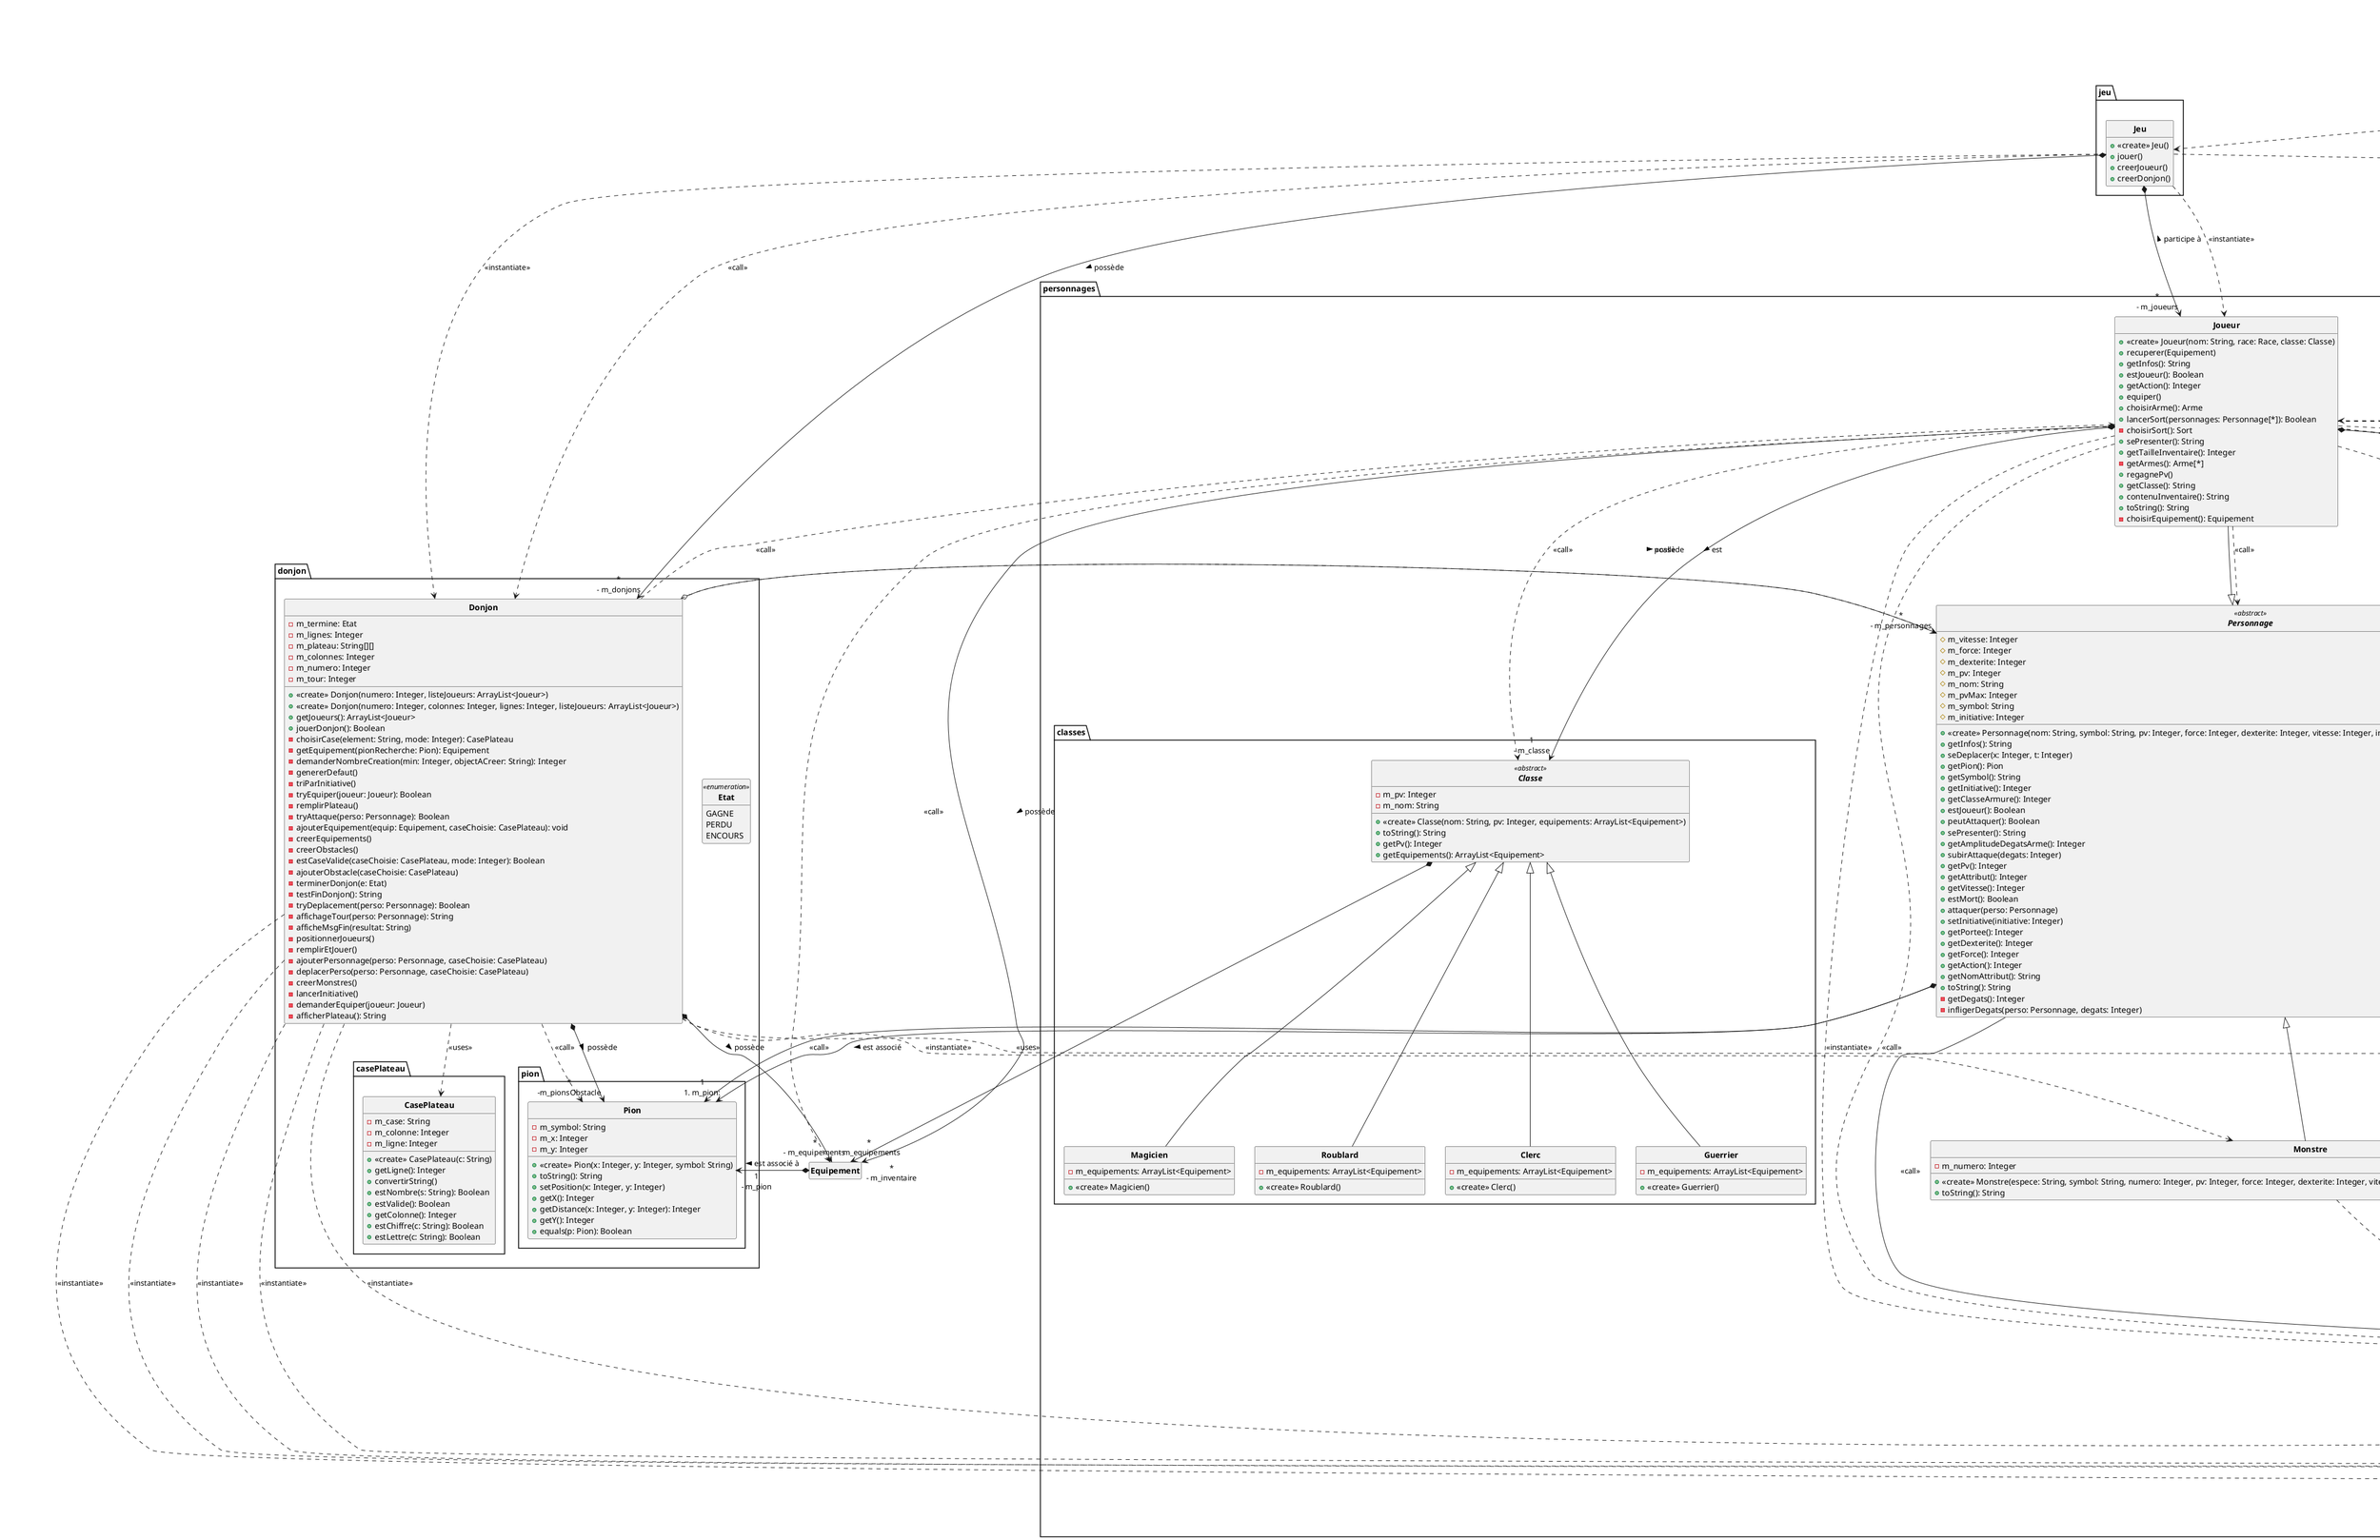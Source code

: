 @startuml
skinparam AttributeIconSize 0
skinparam classFontStyle Bold
skinparam style strictuml
hide empty members

package donjon{
    package casePlateau{
        class CasePlateau {
          - m_case: String
          - m_colonne: Integer
          - m_ligne: Integer
          + <<create>> CasePlateau(c: String)
          + getLigne(): Integer
          + convertirString()
          + estNombre(s: String): Boolean
          + estValide(): Boolean
          + getColonne(): Integer
          + estChiffre(c: String): Boolean
          + estLettre(c: String): Boolean
        }
    }
    package pion{
        class Pion {
          - m_symbol: String
          - m_x: Integer
          - m_y: Integer
          + <<create >> Pion(x: Integer, y: Integer, symbol: String)
          + toString(): String
          + setPosition(x: Integer, y: Integer)
          + getX(): Integer
          + getDistance(x: Integer, y: Integer): Integer
          + getY(): Integer
          + equals(p: Pion): Boolean
        }
    }
    enum Etat << enumeration >> {
      GAGNE
      PERDU
      ENCOURS
    }
    class Donjon {
      - m_termine: Etat
      - m_lignes: Integer
      - m_plateau: String[][]
      - m_colonnes: Integer
      - m_numero: Integer
      - m_tour: Integer
      + <<create>> Donjon(numero: Integer, listeJoueurs: ArrayList<Joueur>)
      + <<create>> Donjon(numero: Integer, colonnes: Integer, lignes: Integer, listeJoueurs: ArrayList<Joueur>)
      + getJoueurs(): ArrayList<Joueur>
      + jouerDonjon(): Boolean
      - choisirCase(element: String, mode: Integer): CasePlateau
      - getEquipement(pionRecherche: Pion): Equipement
      - demanderNombreCreation(min: Integer, objectACreer: String): Integer
      - genererDefaut()
      - triParInitiative()
      - tryEquiper(joueur: Joueur): Boolean
      - remplirPlateau()
      - tryAttaque(perso: Personnage): Boolean
      - ajouterEquipement(equip: Equipement, caseChoisie: CasePlateau): void
      - creerEquipements()
      - creerObstacles()
      - estCaseValide(caseChoisie: CasePlateau, mode: Integer): Boolean
      - ajouterObstacle(caseChoisie: CasePlateau)
      - terminerDonjon(e: Etat)
      - testFinDonjon(): String
      - tryDeplacement(perso: Personnage): Boolean
      - affichageTour(perso: Personnage): String
      - afficheMsgFin(resultat: String)
      - positionnerJoueurs()
      - remplirEtJouer()
      - ajouterPersonnage(perso: Personnage, caseChoisie: CasePlateau)
      - deplacerPerso(perso: Personnage, caseChoisie: CasePlateau)
      - creerMonstres()
      - lancerInitiative()
      - demanderEquiper(joueur: Joueur)
      - afficherPlateau(): String
    }
}

package jeu{
    class Jeu {
      + <<create>> Jeu()
      + jouer()
      + creerJoueur()
      + creerDonjon()
    }
}

package personnages{
    package classes{
       abstract class Classe <<abstract>> {
          - m_pv: Integer
          - m_nom: String
	      + <<create>> Classe(nom: String, pv: Integer, equipements: ArrayList<Equipement>)
          + toString(): String
          + getPv(): Integer
          + getEquipements(): ArrayList<Equipement>
       }
        class Clerc extends Classe {
          - m_equipements: ArrayList<Equipement>
	      + <<create>> Clerc()
        }
        class Guerrier extends Classe {
          - m_equipements: ArrayList<Equipement>
	      + <<create>> Guerrier()
        }
        class Magicien extends Classe {
          - m_equipements: ArrayList<Equipement>
	      + <<create>> Magicien()
        }
        class Roublard extends Classe {
          - m_equipements: ArrayList<Equipement>
	      + <<create>> Roublard()
        }
    }
    package equipements{
        package armes{
	    class Arme extends Equipement {
              - m_portee: Integer
              - m_amplitudeDegats: Integer
	          + <<create>> Arme(nom: String, amplitudeDegats: Integer, portee: Integer, estLourde: Boolean)
              + attaque(): Integer
              + estArmeDistance(): Boolean
              + estArmure(): Boolean
              + getPortee(): Integer
              + getAmplitudeDegats(): Integer
              + toString(): String
            }
            class Arbalete extends Arme {
              + <<create>> Arbalete()
            }
            class Arc extends Arme {
              + <<create>> Arc()
            }
            class Baton extends Arme {
              + <<create>> Baton()
            }
            class EpeeLongue extends Arme {
              + <<create>> EpeeLongue()
            }
            class Fronde extends Arme {
              + <<create>> Fronde()
            }
            class Masse extends Arme {
              + <<create>> Masse()
            }
            class Rapiere extends Arme {
              + <<create>> Rapiere()
            }
        }
        package armures{
            class Armure extends Equipement {
              - m_classeArmure: Integer
	          + <<create>> Armure(nom: String, classeArmure: Integer, estLourde: Boolean)
              + getClasseArmure(): Integer
              + toString(): String
            }
            class ArmureEcailles extends Armure {
              + <<create>> ArmureEcailles()
            }
            class CotteDeMailles extends Armure {
              + <<create>> CotteDeMailles()
            }
            class DemiPlate extends Armure {
              + <<create>> DemiPlate()
            }
            class Harnois extends Armure {
              + <<create>> Harnois()
            }
        }
        abstract class Equipement <<abstract>> {
          # m_estLourd: Boolean
          - m_nom: String
	      + Equipement(nom: String, estLourd: Boolean)
          + getPion(): Pion
          + estArmure(): Boolean
          + pasDefinie(): Boolean
          + setPion(x: Integer, y: Integer)
          + estLourd(): Boolean
          + toString(): String
        }
    }
    package races{
        class Elf extends Race {
          + <<create>> Elf()
        }
        class Halfelin extends Race {
          + <<create>> Halfelin()
        }
        class Humain extends Race {
          + <<create>> Humain()
        }
        class Nain extends Race {
          + <<create>> Nain()
        }
        abstract class Race <<abstract>> {
          - m_nom: String
          - m_dexterite: Integer
          - m_vitesse: Integer
          - m_initiative: Integer
          - m_force: Integer
          - m_pv: Integer
	      + <<create>> Race(nom: String, pv: Integer, force: Integer, dexterite: Integer, vitesse: Integer, initiative: Integer):
          + toString(): String
          + setAttributs(pv: Integer, force: Integer, dexterite: Integer, vitesse:  Integer, initiative: Integer)
        }
    }
    class Joueur extends Personnage {
      + <<create>> Joueur(nom: String, race: Race, classe: Classe)
      + recuperer(Equipement)
      + getInfos(): String
      + estJoueur(): Boolean
      + getAction(): Integer
      + equiper()
      + choisirArme(): Arme
      + lancerSort(personnages: Personnage[*]): Boolean
      - choisirSort(): Sort
      + sePresenter(): String
      + getTailleInventaire(): Integer
      - getArmes(): Arme[*]
      + regagnePv()
      + getClasse(): String
      + contenuInventaire(): String
      + toString(): String
      - choisirEquipement(): Equipement
    }
    class Monstre extends Personnage {
      - m_numero: Integer
      + <<create>> Monstre(espece: String, symbol: String, numero: Integer, pv: Integer, force: Integer, dexterite: Integer, vitesse: Integer, amplitudeDegats: Integer, portee: Integer, classeArmure: Integer):
      + toString(): String
    }
    abstract class Personnage <<abstract>> {
      # m_vitesse: Integer
      # m_force: Integer
      # m_dexterite: Integer
      # m_pv: Integer
      # m_nom: String
      # m_pvMax: Integer
      # m_symbol: String
      # m_initiative: Integer
      + <<create>> Personnage(nom: String, symbol: String, pv: Integer, force: Integer, dexterite: Integer, vitesse: Integer, initiative: Integer, arme: Arme, armure: Armure):
      + getInfos(): String
      + seDeplacer(x: Integer, t: Integer)
      + getPion(): Pion
      + getSymbol(): String
      + getInitiative(): Integer
      + getClasseArmure(): Integer
      + estJoueur(): Boolean
      + peutAttaquer(): Boolean
      + sePresenter(): String
      + getAmplitudeDegatsArme(): Integer
      + subirAttaque(degats: Integer)
      + getPv(): Integer
      + getAttribut(): Integer
      + getVitesse(): Integer
      + estMort(): Boolean
      + attaquer(perso: Personnage)
      + setInitiative(initiative: Integer)
      + getPortee(): Integer
      + getDexterite(): Integer
      + getForce(): Integer
      + getAction(): Integer
      + getNomAttribut(): String
      + toString(): String
      - getDegats(): Integer
      - infligerDegats(perso: Personnage, degats: Integer)
    }
}

package utils{
    abstract class Demande <<abstract>> {
        + demandeEntier(min: Integer, max: Integer, msgDemande: String): Integer
        + demandeString(msgDemande: String, tailleMax: Integer): String
    }

    abstract class De <<abstract>> {
        + lance(nbFaces: Integer): Integer
    }
}

class Main {
  + Main():
  + main(String[]): void
}


Donjon o--> "*\n- m_personnages" Personnage : possède >
Donjon *--> "*\n- m_equipements" Equipement : possède >
Donjon *--> "*\n-m_pionsObstacle" Pion : possède >

Jeu *---> "*\n- m_joueurs" Joueur: participe à <
Jeu *---> "*\n- m_donjons" Donjon: possède >

Classe *---> "*\n- m_equipements " Equipement

Equipement *--> "1\n- m_pion" Pion: est associé à >

Joueur *--> "*\n- m_inventaire" Equipement: possède >
Joueur *--> "1\n- m_classe" Classe: est >
Joueur *--> "1\n- m_race" Race: est >

Personnage *--> "1\n# m_armure:" Armure: est équipé >
Personnage *--> "1\n# m_arme:" Arme: est équipé >
Personnage *--> "1\n# m_pion:" Pion: est associé >

' Relations d'utilisation
Donjon ..> CasePlateau : <<uses>>
Donjon ..> De : <<uses>>

Jeu ..> Demande : <<uses>>

Joueur ..> De : <<uses>>
Joueur ..> Demande : <<uses>>

Personnage ..> De : <<uses>>
Personnage ..> Demande : <<uses>>

' Relations d'instanciation
' Donjon par défault
Donjon ..> Monstre : <<instantiate>>
Donjon ..> Arbalete : <<instantiate>>
Donjon ..> EpeeLongue : <<instantiate>>
Donjon ..> Masse : <<instantiate>>
Donjon ..> DemiPlate : <<instantiate>>
Donjon ..> CotteDeMailles : <<instantiate>>

Main ..> Joueur : <<instantiate>>

Jeu ..> Donjon : <<instantiate>>
Jeu ..> Joueur : <<instantiate>>

Joueur ..> Arme : <<instantiate>>
Joueur ..> Armure : <<instantiate>>

Monstre ..> Arme : <<instantiate>>
Monstre ..> Armure : <<instantiate>>

' Relations d'appel
Donjon ..> Joueur : <<call>>
Donjon ..> Personnage : <<call>>
Donjon ..> Pion : <<call>>

Main ..> Jeu : <<call>>

Jeu ..> Donjon : <<call>>

Joueur ..> Classe : <<call>>
Joueur ..> Race : <<call>>
Joueur ..> Equipement : <<call>>
Joueur ..> Arme : <<call>>
Joueur ..> Armure : <<call>>
Joueur ..> Personnage : <<call>>

Personnage --> Arme : <<call>>
Personnage --> Armure : <<call>>
Personnage --> Pion : <<call>>

@enduml
